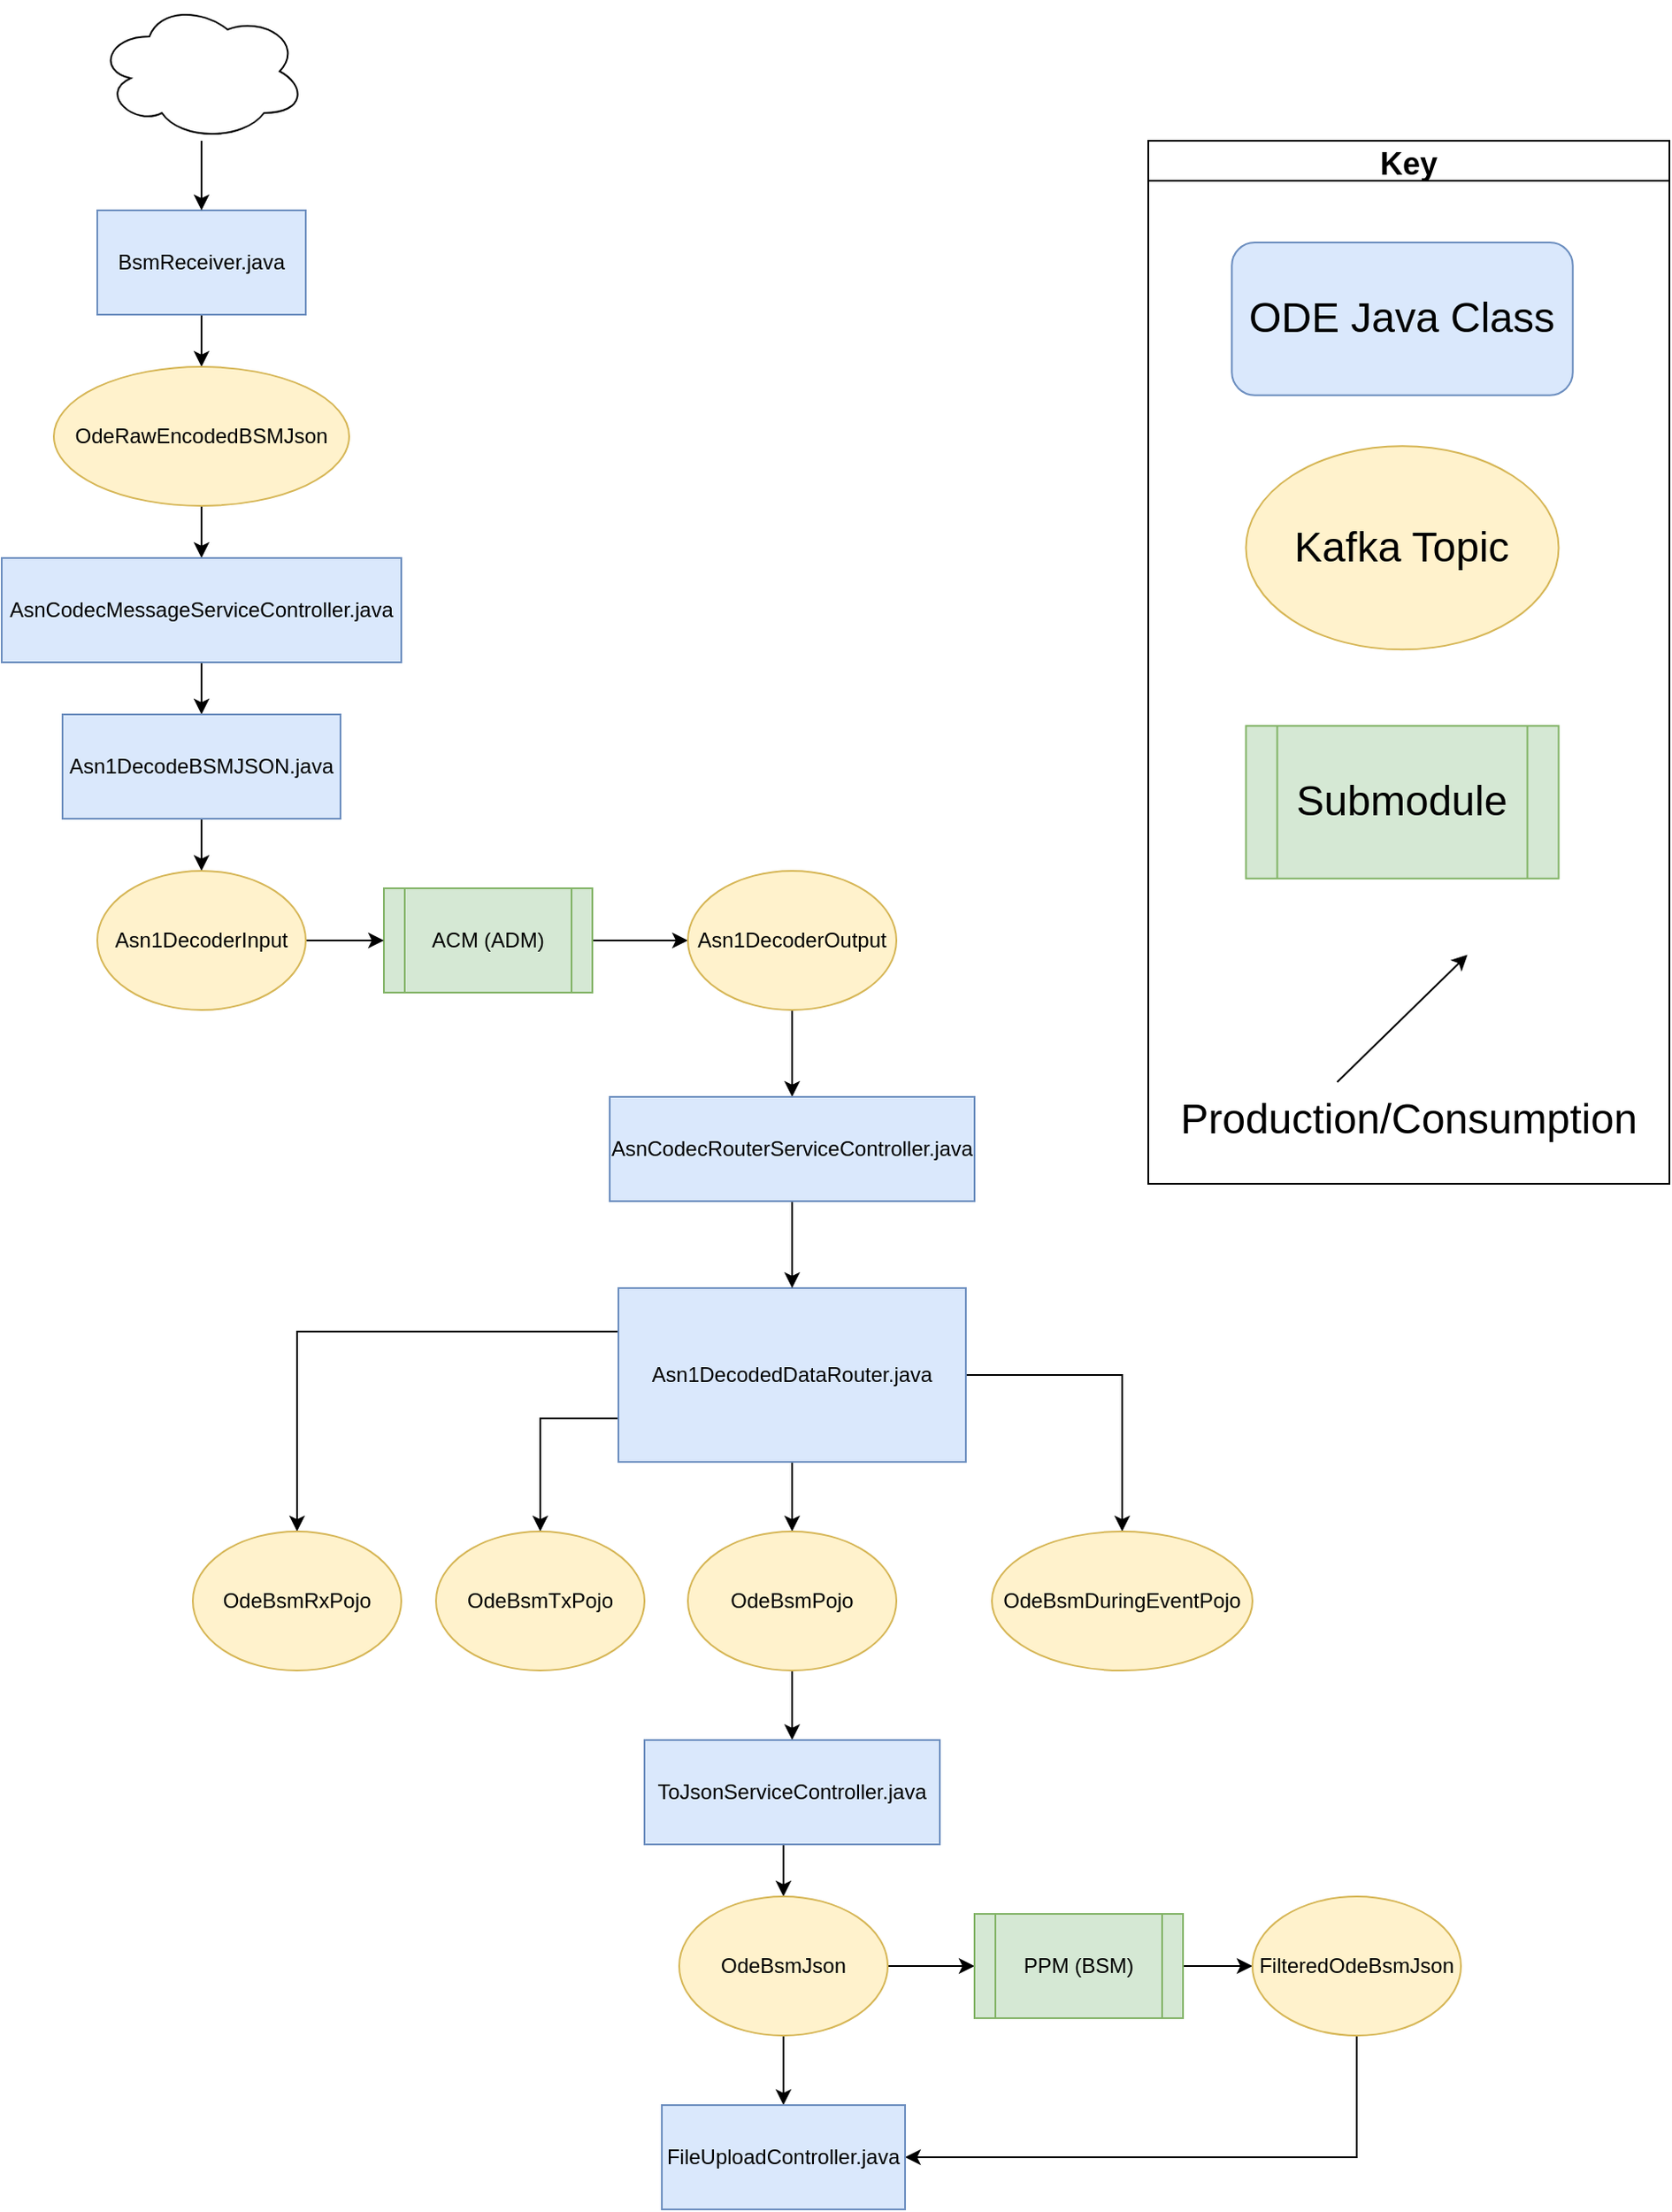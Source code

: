 <mxfile version="17.4.0" type="device"><diagram id="C5RBs43oDa-KdzZeNtuy" name="Page-1"><mxGraphModel dx="2557" dy="2087" grid="1" gridSize="10" guides="1" tooltips="1" connect="1" arrows="1" fold="1" page="1" pageScale="1" pageWidth="827" pageHeight="1169" math="0" shadow="0"><root><mxCell id="WIyWlLk6GJQsqaUBKTNV-0"/><mxCell id="WIyWlLk6GJQsqaUBKTNV-1" parent="WIyWlLk6GJQsqaUBKTNV-0"/><mxCell id="jXXAGItoZEFWX7bIlFFn-119" style="edgeStyle=orthogonalEdgeStyle;rounded=0;orthogonalLoop=1;jettySize=auto;html=1;labelBackgroundColor=none;fontSize=18;" parent="WIyWlLk6GJQsqaUBKTNV-1" source="8ujiRsxlkH-QBAE6qNTh-2" target="8ujiRsxlkH-QBAE6qNTh-22" edge="1"><mxGeometry relative="1" as="geometry"/></mxCell><mxCell id="Ys6ZrjkEw98oZ9NDUKdI-1" style="edgeStyle=orthogonalEdgeStyle;rounded=0;orthogonalLoop=1;jettySize=auto;html=1;exitX=0;exitY=0.25;exitDx=0;exitDy=0;" parent="WIyWlLk6GJQsqaUBKTNV-1" source="8ujiRsxlkH-QBAE6qNTh-2" target="8ujiRsxlkH-QBAE6qNTh-20" edge="1"><mxGeometry relative="1" as="geometry"/></mxCell><mxCell id="Ys6ZrjkEw98oZ9NDUKdI-2" style="edgeStyle=orthogonalEdgeStyle;rounded=0;orthogonalLoop=1;jettySize=auto;html=1;exitX=0;exitY=0.75;exitDx=0;exitDy=0;" parent="WIyWlLk6GJQsqaUBKTNV-1" source="8ujiRsxlkH-QBAE6qNTh-2" target="8ujiRsxlkH-QBAE6qNTh-21" edge="1"><mxGeometry relative="1" as="geometry"/></mxCell><mxCell id="Ys6ZrjkEw98oZ9NDUKdI-4" style="edgeStyle=orthogonalEdgeStyle;rounded=0;orthogonalLoop=1;jettySize=auto;html=1;exitX=1;exitY=0.5;exitDx=0;exitDy=0;" parent="WIyWlLk6GJQsqaUBKTNV-1" source="8ujiRsxlkH-QBAE6qNTh-2" target="8ujiRsxlkH-QBAE6qNTh-18" edge="1"><mxGeometry relative="1" as="geometry"/></mxCell><mxCell id="8ujiRsxlkH-QBAE6qNTh-2" value="Asn1DecodedDataRouter.java" style="rounded=0;whiteSpace=wrap;html=1;fillColor=#dae8fc;strokeColor=#6c8ebf;" parent="WIyWlLk6GJQsqaUBKTNV-1" vertex="1"><mxGeometry x="-245" y="-200" width="200" height="100" as="geometry"/></mxCell><mxCell id="8ujiRsxlkH-QBAE6qNTh-18" value="OdeBsmDuringEventPojo" style="ellipse;whiteSpace=wrap;html=1;fillColor=#fff2cc;strokeColor=#d6b656;" parent="WIyWlLk6GJQsqaUBKTNV-1" vertex="1"><mxGeometry x="-30" y="-60" width="150" height="80" as="geometry"/></mxCell><mxCell id="8ujiRsxlkH-QBAE6qNTh-20" value="OdeBsmRxPojo" style="ellipse;whiteSpace=wrap;html=1;fillColor=#fff2cc;strokeColor=#d6b656;" parent="WIyWlLk6GJQsqaUBKTNV-1" vertex="1"><mxGeometry x="-490" y="-60" width="120" height="80" as="geometry"/></mxCell><mxCell id="gxxZRGfVhdAJ79STQYsQ-39" style="edgeStyle=orthogonalEdgeStyle;rounded=0;orthogonalLoop=1;jettySize=auto;html=1;entryX=0.5;entryY=0;entryDx=0;entryDy=0;" parent="WIyWlLk6GJQsqaUBKTNV-1" source="8ujiRsxlkH-QBAE6qNTh-22" target="gxxZRGfVhdAJ79STQYsQ-35" edge="1"><mxGeometry relative="1" as="geometry"/></mxCell><mxCell id="8ujiRsxlkH-QBAE6qNTh-22" value="OdeBsmPojo" style="ellipse;whiteSpace=wrap;html=1;fillColor=#fff2cc;strokeColor=#d6b656;" parent="WIyWlLk6GJQsqaUBKTNV-1" vertex="1"><mxGeometry x="-205" y="-60" width="120" height="80" as="geometry"/></mxCell><mxCell id="gxxZRGfVhdAJ79STQYsQ-4" style="edgeStyle=orthogonalEdgeStyle;rounded=0;orthogonalLoop=1;jettySize=auto;html=1;entryX=0.5;entryY=0;entryDx=0;entryDy=0;" parent="WIyWlLk6GJQsqaUBKTNV-1" source="gxxZRGfVhdAJ79STQYsQ-1" target="gxxZRGfVhdAJ79STQYsQ-3" edge="1"><mxGeometry relative="1" as="geometry"/></mxCell><mxCell id="gxxZRGfVhdAJ79STQYsQ-1" value="BsmReceiver.java" style="rounded=0;whiteSpace=wrap;html=1;fillColor=#dae8fc;strokeColor=#6c8ebf;" parent="WIyWlLk6GJQsqaUBKTNV-1" vertex="1"><mxGeometry x="-545" y="-820" width="120" height="60" as="geometry"/></mxCell><mxCell id="gxxZRGfVhdAJ79STQYsQ-10" style="edgeStyle=orthogonalEdgeStyle;rounded=0;orthogonalLoop=1;jettySize=auto;html=1;entryX=0.5;entryY=0;entryDx=0;entryDy=0;" parent="WIyWlLk6GJQsqaUBKTNV-1" source="gxxZRGfVhdAJ79STQYsQ-3" target="gxxZRGfVhdAJ79STQYsQ-9" edge="1"><mxGeometry relative="1" as="geometry"/></mxCell><mxCell id="gxxZRGfVhdAJ79STQYsQ-3" value="OdeRawEncodedBSMJson" style="ellipse;whiteSpace=wrap;html=1;fillColor=#fff2cc;strokeColor=#d6b656;" parent="WIyWlLk6GJQsqaUBKTNV-1" vertex="1"><mxGeometry x="-570" y="-730" width="170" height="80" as="geometry"/></mxCell><mxCell id="gxxZRGfVhdAJ79STQYsQ-20" style="edgeStyle=orthogonalEdgeStyle;rounded=0;orthogonalLoop=1;jettySize=auto;html=1;entryX=0;entryY=0.5;entryDx=0;entryDy=0;" parent="WIyWlLk6GJQsqaUBKTNV-1" source="gxxZRGfVhdAJ79STQYsQ-5" target="gxxZRGfVhdAJ79STQYsQ-19" edge="1"><mxGeometry relative="1" as="geometry"/></mxCell><mxCell id="gxxZRGfVhdAJ79STQYsQ-5" value="ACM (ADM)" style="shape=process;whiteSpace=wrap;html=1;backgroundOutline=1;fillColor=#d5e8d4;strokeColor=#82b366;" parent="WIyWlLk6GJQsqaUBKTNV-1" vertex="1"><mxGeometry x="-380" y="-430" width="120" height="60" as="geometry"/></mxCell><mxCell id="jXXAGItoZEFWX7bIlFFn-2" style="edgeStyle=orthogonalEdgeStyle;rounded=0;orthogonalLoop=1;jettySize=auto;html=1;entryX=0.5;entryY=0;entryDx=0;entryDy=0;exitX=0.5;exitY=1;exitDx=0;exitDy=0;" parent="WIyWlLk6GJQsqaUBKTNV-1" source="gxxZRGfVhdAJ79STQYsQ-9" target="gxxZRGfVhdAJ79STQYsQ-11" edge="1"><mxGeometry relative="1" as="geometry"/></mxCell><mxCell id="gxxZRGfVhdAJ79STQYsQ-9" value="AsnCodecMessageServiceController.java" style="rounded=0;whiteSpace=wrap;html=1;fillColor=#dae8fc;strokeColor=#6c8ebf;" parent="WIyWlLk6GJQsqaUBKTNV-1" vertex="1"><mxGeometry x="-600" y="-620" width="230" height="60" as="geometry"/></mxCell><mxCell id="jXXAGItoZEFWX7bIlFFn-117" style="edgeStyle=orthogonalEdgeStyle;rounded=0;orthogonalLoop=1;jettySize=auto;html=1;labelBackgroundColor=none;fontSize=18;" parent="WIyWlLk6GJQsqaUBKTNV-1" source="gxxZRGfVhdAJ79STQYsQ-11" target="gxxZRGfVhdAJ79STQYsQ-13" edge="1"><mxGeometry relative="1" as="geometry"/></mxCell><mxCell id="gxxZRGfVhdAJ79STQYsQ-11" value="Asn1DecodeBSMJSON.java" style="rounded=0;whiteSpace=wrap;html=1;fillColor=#dae8fc;strokeColor=#6c8ebf;" parent="WIyWlLk6GJQsqaUBKTNV-1" vertex="1"><mxGeometry x="-565" y="-530" width="160" height="60" as="geometry"/></mxCell><mxCell id="gxxZRGfVhdAJ79STQYsQ-18" style="edgeStyle=orthogonalEdgeStyle;rounded=0;orthogonalLoop=1;jettySize=auto;html=1;entryX=0;entryY=0.5;entryDx=0;entryDy=0;" parent="WIyWlLk6GJQsqaUBKTNV-1" source="gxxZRGfVhdAJ79STQYsQ-13" target="gxxZRGfVhdAJ79STQYsQ-5" edge="1"><mxGeometry relative="1" as="geometry"/></mxCell><mxCell id="gxxZRGfVhdAJ79STQYsQ-13" value="Asn1DecoderInput" style="ellipse;whiteSpace=wrap;html=1;fillColor=#fff2cc;strokeColor=#d6b656;" parent="WIyWlLk6GJQsqaUBKTNV-1" vertex="1"><mxGeometry x="-545" y="-440" width="120" height="80" as="geometry"/></mxCell><mxCell id="gxxZRGfVhdAJ79STQYsQ-116" style="edgeStyle=orthogonalEdgeStyle;rounded=0;orthogonalLoop=1;jettySize=auto;html=1;" parent="WIyWlLk6GJQsqaUBKTNV-1" source="gxxZRGfVhdAJ79STQYsQ-19" target="gxxZRGfVhdAJ79STQYsQ-105" edge="1"><mxGeometry relative="1" as="geometry"/></mxCell><mxCell id="gxxZRGfVhdAJ79STQYsQ-19" value="Asn1DecoderOutput" style="ellipse;whiteSpace=wrap;html=1;fillColor=#fff2cc;strokeColor=#d6b656;" parent="WIyWlLk6GJQsqaUBKTNV-1" vertex="1"><mxGeometry x="-205" y="-440" width="120" height="80" as="geometry"/></mxCell><mxCell id="gxxZRGfVhdAJ79STQYsQ-42" style="edgeStyle=orthogonalEdgeStyle;rounded=0;orthogonalLoop=1;jettySize=auto;html=1;entryX=0.5;entryY=0;entryDx=0;entryDy=0;exitX=0.5;exitY=1;exitDx=0;exitDy=0;" parent="WIyWlLk6GJQsqaUBKTNV-1" source="gxxZRGfVhdAJ79STQYsQ-35" target="gxxZRGfVhdAJ79STQYsQ-41" edge="1"><mxGeometry relative="1" as="geometry"/></mxCell><mxCell id="gxxZRGfVhdAJ79STQYsQ-35" value="ToJsonServiceController.java" style="rounded=0;whiteSpace=wrap;html=1;fillColor=#dae8fc;strokeColor=#6c8ebf;" parent="WIyWlLk6GJQsqaUBKTNV-1" vertex="1"><mxGeometry x="-230" y="60" width="170" height="60" as="geometry"/></mxCell><mxCell id="gxxZRGfVhdAJ79STQYsQ-45" style="edgeStyle=orthogonalEdgeStyle;rounded=0;orthogonalLoop=1;jettySize=auto;html=1;" parent="WIyWlLk6GJQsqaUBKTNV-1" source="gxxZRGfVhdAJ79STQYsQ-41" target="gxxZRGfVhdAJ79STQYsQ-44" edge="1"><mxGeometry relative="1" as="geometry"/></mxCell><mxCell id="jXXAGItoZEFWX7bIlFFn-8" style="edgeStyle=orthogonalEdgeStyle;rounded=0;orthogonalLoop=1;jettySize=auto;html=1;entryX=0.5;entryY=0;entryDx=0;entryDy=0;" parent="WIyWlLk6GJQsqaUBKTNV-1" source="gxxZRGfVhdAJ79STQYsQ-41" target="gxxZRGfVhdAJ79STQYsQ-49" edge="1"><mxGeometry relative="1" as="geometry"/></mxCell><mxCell id="gxxZRGfVhdAJ79STQYsQ-41" value="OdeBsmJson" style="ellipse;whiteSpace=wrap;html=1;fillColor=#fff2cc;strokeColor=#d6b656;" parent="WIyWlLk6GJQsqaUBKTNV-1" vertex="1"><mxGeometry x="-210" y="150" width="120" height="80" as="geometry"/></mxCell><mxCell id="gxxZRGfVhdAJ79STQYsQ-47" style="edgeStyle=orthogonalEdgeStyle;rounded=0;orthogonalLoop=1;jettySize=auto;html=1;entryX=0;entryY=0.5;entryDx=0;entryDy=0;" parent="WIyWlLk6GJQsqaUBKTNV-1" source="gxxZRGfVhdAJ79STQYsQ-44" target="gxxZRGfVhdAJ79STQYsQ-46" edge="1"><mxGeometry relative="1" as="geometry"><mxPoint x="150" y="190" as="targetPoint"/></mxGeometry></mxCell><mxCell id="gxxZRGfVhdAJ79STQYsQ-44" value="PPM (BSM)" style="shape=process;whiteSpace=wrap;html=1;backgroundOutline=1;fillColor=#d5e8d4;strokeColor=#82b366;" parent="WIyWlLk6GJQsqaUBKTNV-1" vertex="1"><mxGeometry x="-40" y="160" width="120" height="60" as="geometry"/></mxCell><mxCell id="jXXAGItoZEFWX7bIlFFn-12" style="edgeStyle=orthogonalEdgeStyle;rounded=0;orthogonalLoop=1;jettySize=auto;html=1;entryX=1;entryY=0.5;entryDx=0;entryDy=0;exitX=0.5;exitY=1;exitDx=0;exitDy=0;" parent="WIyWlLk6GJQsqaUBKTNV-1" source="gxxZRGfVhdAJ79STQYsQ-46" target="gxxZRGfVhdAJ79STQYsQ-49" edge="1"><mxGeometry relative="1" as="geometry"><mxPoint x="210" y="230" as="sourcePoint"/></mxGeometry></mxCell><mxCell id="gxxZRGfVhdAJ79STQYsQ-46" value="FilteredOdeBsmJson" style="ellipse;whiteSpace=wrap;html=1;fillColor=#fff2cc;strokeColor=#d6b656;" parent="WIyWlLk6GJQsqaUBKTNV-1" vertex="1"><mxGeometry x="120" y="150" width="120" height="80" as="geometry"/></mxCell><mxCell id="gxxZRGfVhdAJ79STQYsQ-49" value="FileUploadController.java" style="rounded=0;whiteSpace=wrap;html=1;fillColor=#dae8fc;strokeColor=#6c8ebf;" parent="WIyWlLk6GJQsqaUBKTNV-1" vertex="1"><mxGeometry x="-220" y="270" width="140" height="60" as="geometry"/></mxCell><mxCell id="8ujiRsxlkH-QBAE6qNTh-21" value="OdeBsmTxPojo" style="ellipse;whiteSpace=wrap;html=1;fillColor=#fff2cc;strokeColor=#d6b656;" parent="WIyWlLk6GJQsqaUBKTNV-1" vertex="1"><mxGeometry x="-350" y="-60" width="120" height="80" as="geometry"/></mxCell><mxCell id="gxxZRGfVhdAJ79STQYsQ-108" style="edgeStyle=orthogonalEdgeStyle;rounded=0;orthogonalLoop=1;jettySize=auto;html=1;entryX=0.5;entryY=0;entryDx=0;entryDy=0;exitX=0.5;exitY=1;exitDx=0;exitDy=0;" parent="WIyWlLk6GJQsqaUBKTNV-1" source="gxxZRGfVhdAJ79STQYsQ-105" target="8ujiRsxlkH-QBAE6qNTh-2" edge="1"><mxGeometry relative="1" as="geometry"/></mxCell><mxCell id="gxxZRGfVhdAJ79STQYsQ-105" value="AsnCodecRouterServiceController.java" style="rounded=0;whiteSpace=wrap;html=1;fillColor=#dae8fc;strokeColor=#6c8ebf;" parent="WIyWlLk6GJQsqaUBKTNV-1" vertex="1"><mxGeometry x="-250" y="-310" width="210" height="60" as="geometry"/></mxCell><mxCell id="jXXAGItoZEFWX7bIlFFn-113" value="" style="group" parent="WIyWlLk6GJQsqaUBKTNV-1" vertex="1" connectable="0"><mxGeometry x="60" y="-860" width="300" height="600" as="geometry"/></mxCell><mxCell id="jXXAGItoZEFWX7bIlFFn-104" value="&lt;font style=&quot;font-size: 24px&quot;&gt;Submodule&lt;/font&gt;" style="shape=process;whiteSpace=wrap;html=1;backgroundOutline=1;fillColor=#d5e8d4;strokeColor=#82b366;labelBackgroundColor=none;" parent="jXXAGItoZEFWX7bIlFFn-113" vertex="1"><mxGeometry x="56.25" y="336.585" width="180" height="87.805" as="geometry"/></mxCell><mxCell id="jXXAGItoZEFWX7bIlFFn-109" value="Key" style="swimlane;labelBackgroundColor=none;fontSize=18;" parent="jXXAGItoZEFWX7bIlFFn-113" vertex="1"><mxGeometry width="300.0" height="600" as="geometry"/></mxCell><mxCell id="jXXAGItoZEFWX7bIlFFn-111" value="&lt;font style=&quot;font-size: 24px&quot;&gt;Production/Consumption&lt;/font&gt;" style="text;html=1;strokeColor=none;fillColor=none;align=center;verticalAlign=middle;whiteSpace=wrap;rounded=0;labelBackgroundColor=none;" parent="jXXAGItoZEFWX7bIlFFn-109" vertex="1"><mxGeometry x="105" y="541.463" width="90" height="43.902" as="geometry"/></mxCell><mxCell id="jXXAGItoZEFWX7bIlFFn-112" value="" style="endArrow=classic;html=1;rounded=0;labelBackgroundColor=none;" parent="jXXAGItoZEFWX7bIlFFn-109" edge="1"><mxGeometry width="50" height="50" relative="1" as="geometry"><mxPoint x="108.75" y="541.463" as="sourcePoint"/><mxPoint x="183.75" y="468.293" as="targetPoint"/></mxGeometry></mxCell><mxCell id="jXXAGItoZEFWX7bIlFFn-103" value="&lt;font style=&quot;font-size: 24px&quot;&gt;Kafka Topic&lt;/font&gt;" style="ellipse;whiteSpace=wrap;html=1;fillColor=#fff2cc;strokeColor=#d6b656;labelBackgroundColor=none;" parent="jXXAGItoZEFWX7bIlFFn-109" vertex="1"><mxGeometry x="56.25" y="175.61" width="180" height="117.073" as="geometry"/></mxCell><mxCell id="jXXAGItoZEFWX7bIlFFn-102" value="&lt;font style=&quot;font-size: 24px&quot;&gt;ODE Java Class&lt;/font&gt;" style="rounded=1;whiteSpace=wrap;html=1;fillColor=#dae8fc;strokeColor=#6c8ebf;labelBackgroundColor=none;" parent="jXXAGItoZEFWX7bIlFFn-109" vertex="1"><mxGeometry x="48.13" y="58.54" width="196.25" height="87.8" as="geometry"/></mxCell><mxCell id="jXXAGItoZEFWX7bIlFFn-125" style="edgeStyle=orthogonalEdgeStyle;rounded=0;orthogonalLoop=1;jettySize=auto;html=1;labelBackgroundColor=none;fontSize=18;" parent="WIyWlLk6GJQsqaUBKTNV-1" source="jXXAGItoZEFWX7bIlFFn-124" target="gxxZRGfVhdAJ79STQYsQ-1" edge="1"><mxGeometry relative="1" as="geometry"/></mxCell><mxCell id="jXXAGItoZEFWX7bIlFFn-124" value="" style="ellipse;shape=cloud;whiteSpace=wrap;html=1;labelBackgroundColor=none;fontSize=18;" parent="WIyWlLk6GJQsqaUBKTNV-1" vertex="1"><mxGeometry x="-545" y="-940" width="120" height="80" as="geometry"/></mxCell></root></mxGraphModel></diagram></mxfile>